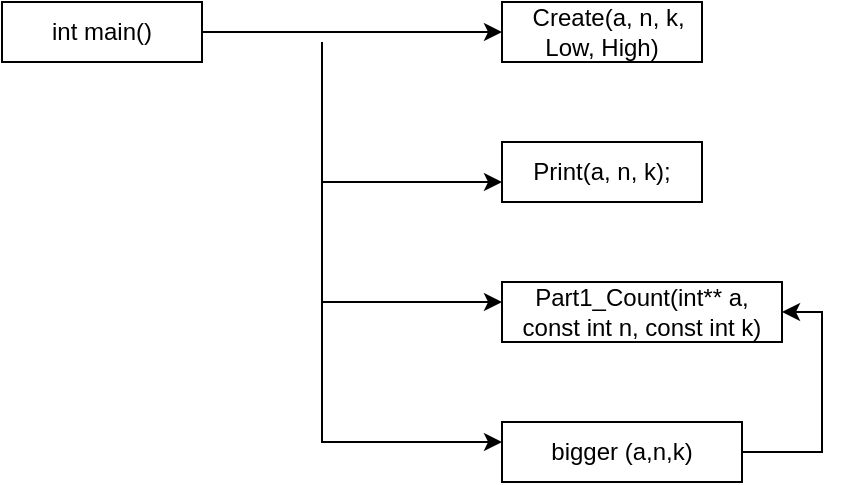 <mxfile version="15.8.2" type="device"><diagram id="Zafui-jbRS8-kQLPME-b" name="Page-1"><mxGraphModel dx="329" dy="395" grid="1" gridSize="10" guides="1" tooltips="1" connect="1" arrows="1" fold="1" page="1" pageScale="1" pageWidth="827" pageHeight="1169" math="0" shadow="0"><root><mxCell id="0"/><mxCell id="1" parent="0"/><mxCell id="bjcQTKiNQpj_qGKkK0_D-6" style="edgeStyle=orthogonalEdgeStyle;rounded=0;orthogonalLoop=1;jettySize=auto;html=1;entryX=0;entryY=0.5;entryDx=0;entryDy=0;" edge="1" parent="1" source="bjcQTKiNQpj_qGKkK0_D-1" target="bjcQTKiNQpj_qGKkK0_D-2"><mxGeometry relative="1" as="geometry"/></mxCell><mxCell id="bjcQTKiNQpj_qGKkK0_D-1" value="int main()" style="rounded=0;whiteSpace=wrap;html=1;" vertex="1" parent="1"><mxGeometry x="130" y="110" width="100" height="30" as="geometry"/></mxCell><mxCell id="bjcQTKiNQpj_qGKkK0_D-2" value="&amp;nbsp; Create(a, n, k, Low, High)" style="rounded=0;whiteSpace=wrap;html=1;" vertex="1" parent="1"><mxGeometry x="380" y="110" width="100" height="30" as="geometry"/></mxCell><mxCell id="bjcQTKiNQpj_qGKkK0_D-3" value="Print(a, n, k);" style="rounded=0;whiteSpace=wrap;html=1;" vertex="1" parent="1"><mxGeometry x="380" y="180" width="100" height="30" as="geometry"/></mxCell><mxCell id="bjcQTKiNQpj_qGKkK0_D-4" value="Part1_Count(int** a, const int n, const int k)" style="rounded=0;whiteSpace=wrap;html=1;" vertex="1" parent="1"><mxGeometry x="380" y="250" width="140" height="30" as="geometry"/></mxCell><mxCell id="bjcQTKiNQpj_qGKkK0_D-7" style="edgeStyle=orthogonalEdgeStyle;rounded=0;orthogonalLoop=1;jettySize=auto;html=1;entryX=1;entryY=0.5;entryDx=0;entryDy=0;" edge="1" parent="1" source="bjcQTKiNQpj_qGKkK0_D-5" target="bjcQTKiNQpj_qGKkK0_D-4"><mxGeometry relative="1" as="geometry"><mxPoint x="570" y="260" as="targetPoint"/><Array as="points"><mxPoint x="540" y="335"/><mxPoint x="540" y="265"/></Array></mxGeometry></mxCell><mxCell id="bjcQTKiNQpj_qGKkK0_D-5" value="bigger (a,n,k)" style="rounded=0;whiteSpace=wrap;html=1;" vertex="1" parent="1"><mxGeometry x="380" y="320" width="120" height="30" as="geometry"/></mxCell><mxCell id="bjcQTKiNQpj_qGKkK0_D-8" value="" style="endArrow=classic;html=1;rounded=0;" edge="1" parent="1"><mxGeometry width="50" height="50" relative="1" as="geometry"><mxPoint x="290" y="130" as="sourcePoint"/><mxPoint x="380" y="200" as="targetPoint"/><Array as="points"><mxPoint x="290" y="200"/></Array></mxGeometry></mxCell><mxCell id="bjcQTKiNQpj_qGKkK0_D-9" value="" style="endArrow=classic;html=1;rounded=0;" edge="1" parent="1"><mxGeometry width="50" height="50" relative="1" as="geometry"><mxPoint x="290" y="190" as="sourcePoint"/><mxPoint x="380" y="260" as="targetPoint"/><Array as="points"><mxPoint x="290" y="260"/></Array></mxGeometry></mxCell><mxCell id="bjcQTKiNQpj_qGKkK0_D-10" value="" style="endArrow=classic;html=1;rounded=0;" edge="1" parent="1"><mxGeometry width="50" height="50" relative="1" as="geometry"><mxPoint x="290" y="260" as="sourcePoint"/><mxPoint x="380" y="330" as="targetPoint"/><Array as="points"><mxPoint x="290" y="330"/></Array></mxGeometry></mxCell></root></mxGraphModel></diagram></mxfile>